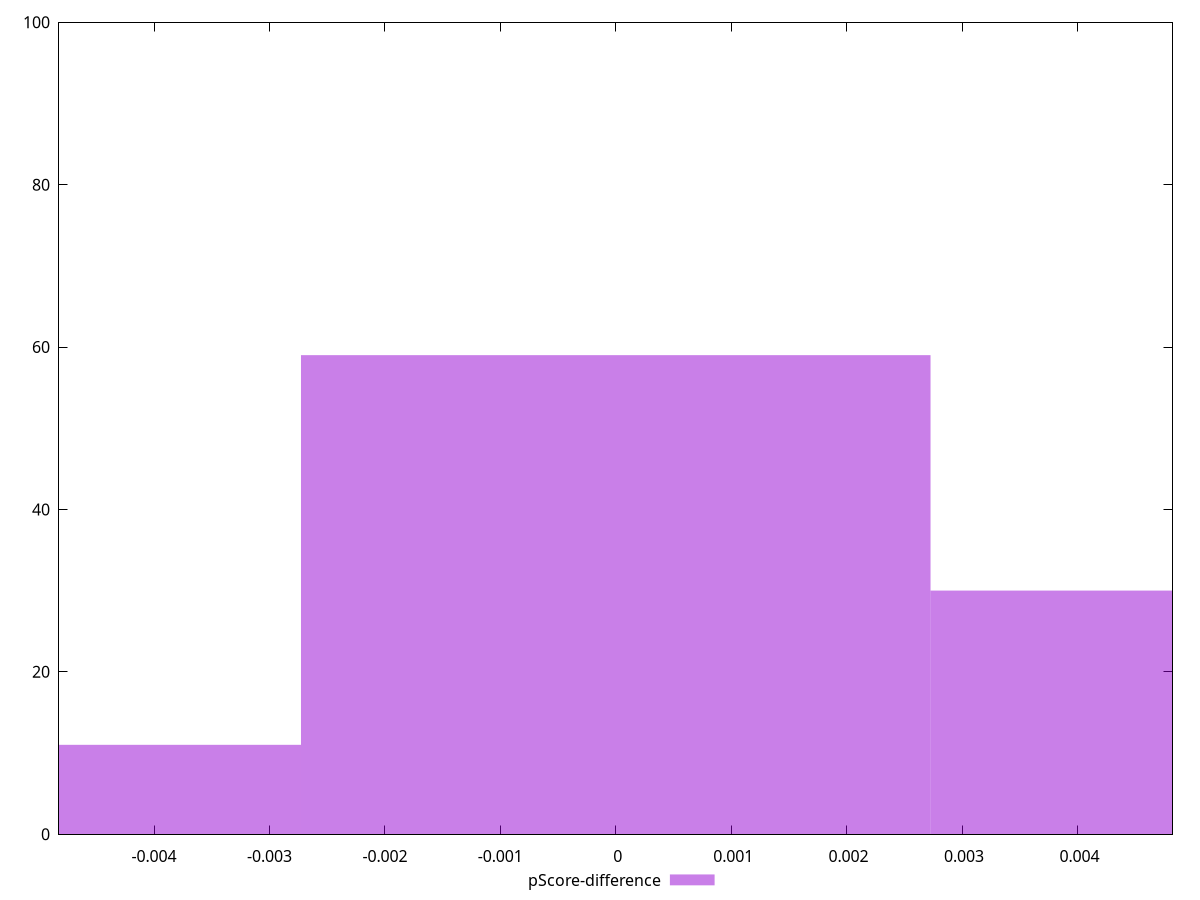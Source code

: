 reset

$pScoreDifference <<EOF
-0.005454197774003937 11
0 59
0.005454197774003937 30
EOF

set key outside below
set boxwidth 0.005454197774003937
set xrange [-0.004823529411764671:0.004823529411764671]
set yrange [0:100]
set trange [0:100]
set style fill transparent solid 0.5 noborder
set terminal svg size 640, 490 enhanced background rgb 'white'
set output "report/report_00029_2021-02-24T13-36-40.390Z/uses-rel-preload/samples/agenda/pScore-difference/histogram.svg"

plot $pScoreDifference title "pScore-difference" with boxes

reset
